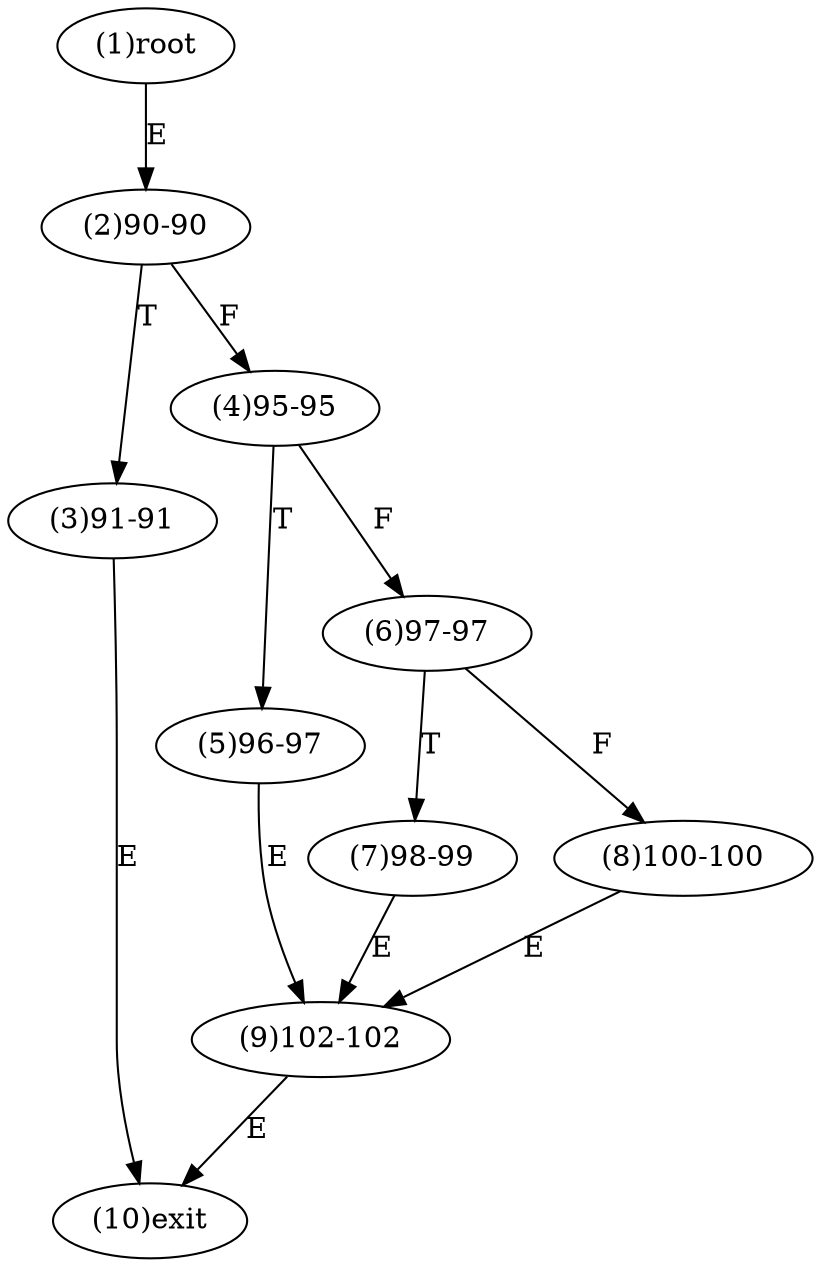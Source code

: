 digraph "" { 
1[ label="(1)root"];
2[ label="(2)90-90"];
3[ label="(3)91-91"];
4[ label="(4)95-95"];
5[ label="(5)96-97"];
6[ label="(6)97-97"];
7[ label="(7)98-99"];
8[ label="(8)100-100"];
9[ label="(9)102-102"];
10[ label="(10)exit"];
1->2[ label="E"];
2->4[ label="F"];
2->3[ label="T"];
3->10[ label="E"];
4->6[ label="F"];
4->5[ label="T"];
5->9[ label="E"];
6->8[ label="F"];
6->7[ label="T"];
7->9[ label="E"];
8->9[ label="E"];
9->10[ label="E"];
}